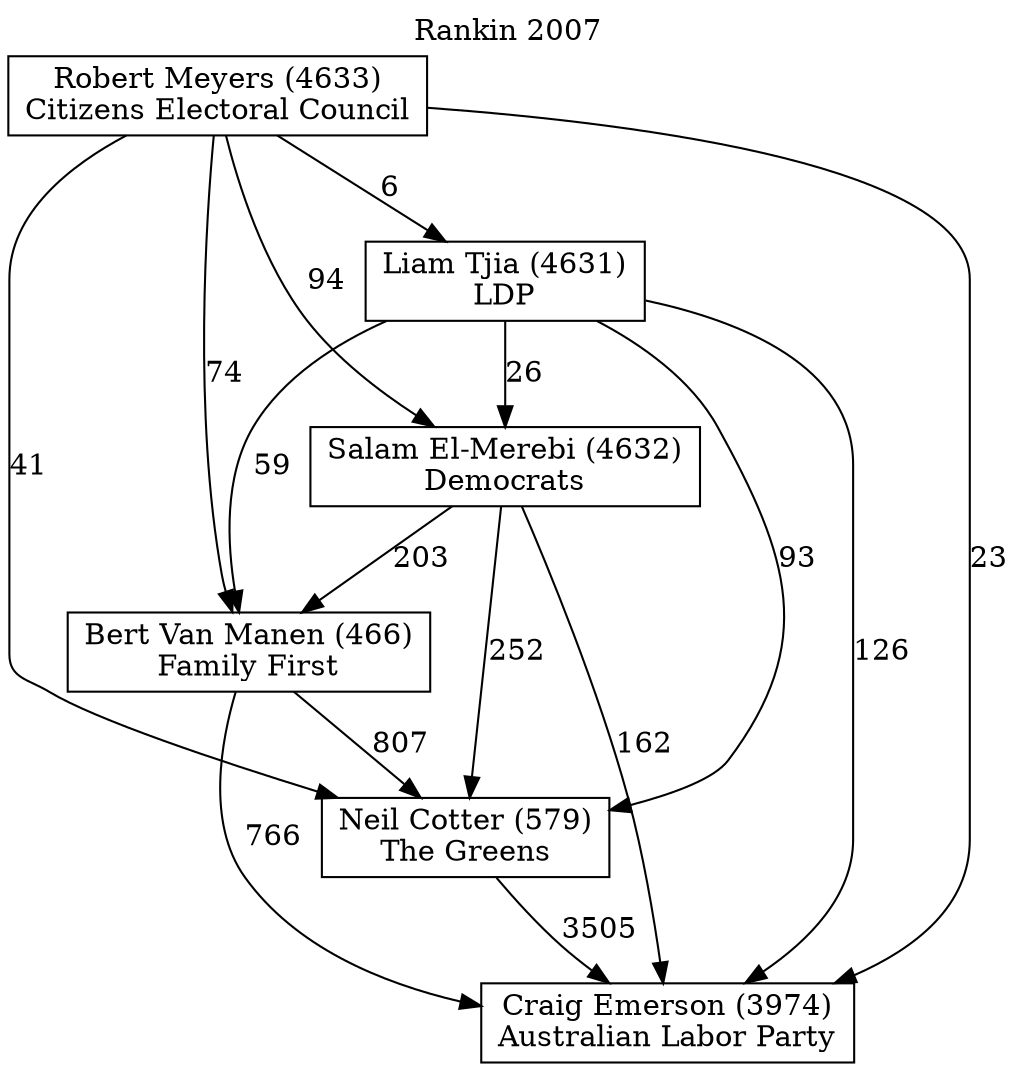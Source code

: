 // House preference flow
digraph "Craig Emerson (3974)_Rankin_2007" {
	graph [label="Rankin 2007" labelloc=t mclimit=10]
	node [shape=box]
	"Bert Van Manen (466)" [label="Bert Van Manen (466)
Family First"]
	"Craig Emerson (3974)" [label="Craig Emerson (3974)
Australian Labor Party"]
	"Liam Tjia (4631)" [label="Liam Tjia (4631)
LDP"]
	"Neil Cotter (579)" [label="Neil Cotter (579)
The Greens"]
	"Robert Meyers (4633)" [label="Robert Meyers (4633)
Citizens Electoral Council"]
	"Salam El-Merebi (4632)" [label="Salam El-Merebi (4632)
Democrats"]
	"Bert Van Manen (466)" -> "Craig Emerson (3974)" [label=766]
	"Bert Van Manen (466)" -> "Neil Cotter (579)" [label=807]
	"Liam Tjia (4631)" -> "Bert Van Manen (466)" [label=59]
	"Liam Tjia (4631)" -> "Craig Emerson (3974)" [label=126]
	"Liam Tjia (4631)" -> "Neil Cotter (579)" [label=93]
	"Liam Tjia (4631)" -> "Salam El-Merebi (4632)" [label=26]
	"Neil Cotter (579)" -> "Craig Emerson (3974)" [label=3505]
	"Robert Meyers (4633)" -> "Bert Van Manen (466)" [label=74]
	"Robert Meyers (4633)" -> "Craig Emerson (3974)" [label=23]
	"Robert Meyers (4633)" -> "Liam Tjia (4631)" [label=6]
	"Robert Meyers (4633)" -> "Neil Cotter (579)" [label=41]
	"Robert Meyers (4633)" -> "Salam El-Merebi (4632)" [label=94]
	"Salam El-Merebi (4632)" -> "Bert Van Manen (466)" [label=203]
	"Salam El-Merebi (4632)" -> "Craig Emerson (3974)" [label=162]
	"Salam El-Merebi (4632)" -> "Neil Cotter (579)" [label=252]
}
